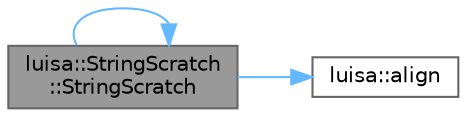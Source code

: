 digraph "luisa::StringScratch::StringScratch"
{
 // LATEX_PDF_SIZE
  bgcolor="transparent";
  edge [fontname=Helvetica,fontsize=10,labelfontname=Helvetica,labelfontsize=10];
  node [fontname=Helvetica,fontsize=10,shape=box,height=0.2,width=0.4];
  rankdir="LR";
  Node1 [id="Node000001",label="luisa::StringScratch\l::StringScratch",height=0.2,width=0.4,color="gray40", fillcolor="grey60", style="filled", fontcolor="black",tooltip=" "];
  Node1 -> Node2 [id="edge3_Node000001_Node000002",color="steelblue1",style="solid",tooltip=" "];
  Node2 [id="Node000002",label="luisa::align",height=0.2,width=0.4,color="grey40", fillcolor="white", style="filled",URL="$namespaceluisa.html#a3dbc3e54897eb1b46a1d95790a626eb7",tooltip=" "];
  Node1 -> Node1 [id="edge4_Node000001_Node000001",color="steelblue1",style="solid",tooltip=" "];
}
